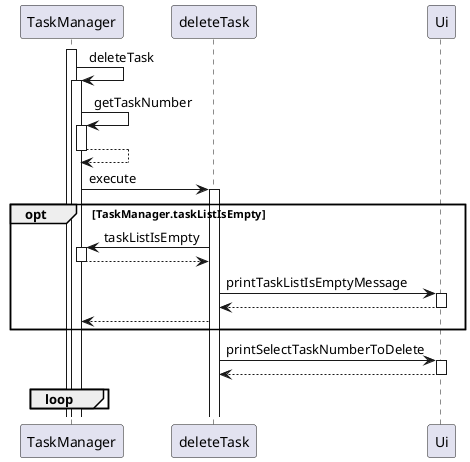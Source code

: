 @startuml

participant TaskManager
activate TaskManager
TaskManager -> TaskManager++ : deleteTask
TaskManager -> TaskManager++ : getTaskNumber
return
TaskManager -> deleteTask++ : execute

opt TaskManager.taskListIsEmpty
deleteTask -> TaskManager++ : taskListIsEmpty
return
deleteTask -> Ui++ : printTaskListIsEmptyMessage
return
deleteTask --> TaskManager
end

deleteTask -> Ui++ : printSelectTaskNumberToDelete
return

loop

end

@enduml
